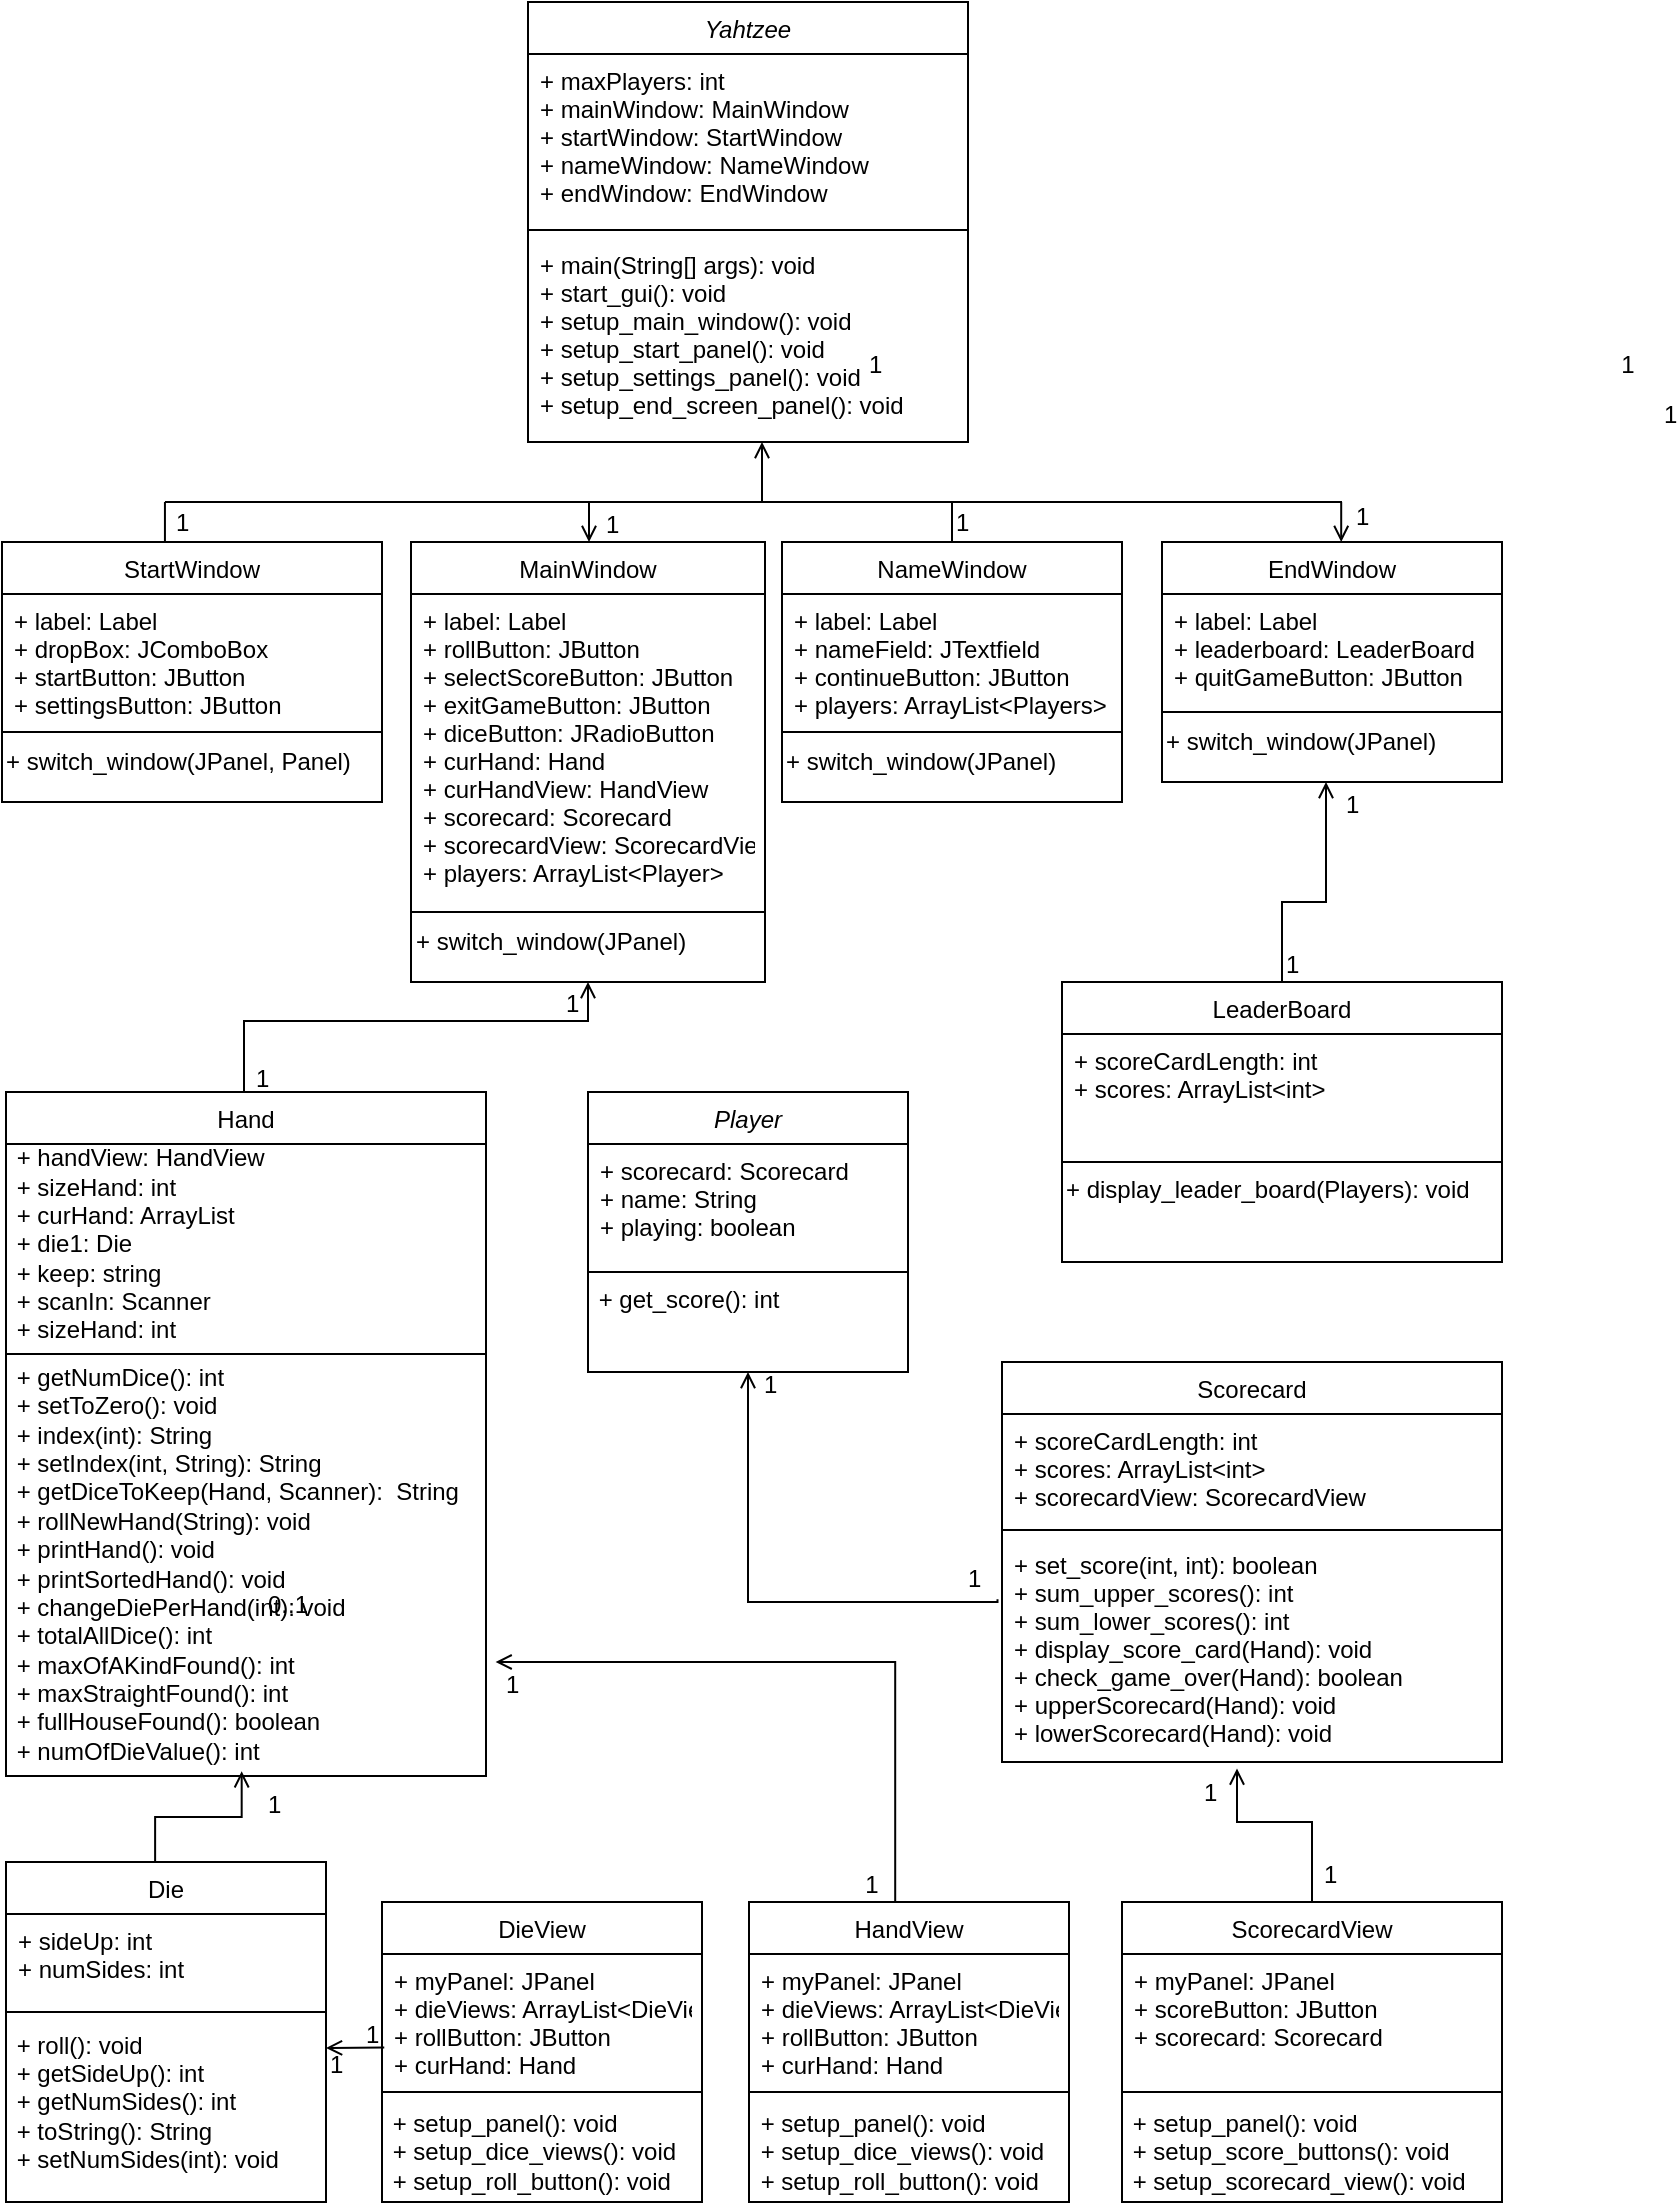 <mxfile version="16.5.5" type="device"><diagram id="C5RBs43oDa-KdzZeNtuy" name="Page-1"><mxGraphModel dx="588" dy="455" grid="1" gridSize="10" guides="1" tooltips="1" connect="1" arrows="1" fold="1" page="1" pageScale="1" pageWidth="827" pageHeight="1169" math="0" shadow="0"><root><mxCell id="WIyWlLk6GJQsqaUBKTNV-0"/><mxCell id="WIyWlLk6GJQsqaUBKTNV-1" parent="WIyWlLk6GJQsqaUBKTNV-0"/><mxCell id="zkfFHV4jXpPFQw0GAbJ--0" value="Yahtzee" style="swimlane;fontStyle=2;align=center;verticalAlign=top;childLayout=stackLayout;horizontal=1;startSize=26;horizontalStack=0;resizeParent=1;resizeLast=0;collapsible=1;marginBottom=0;rounded=0;shadow=0;strokeWidth=1;" parent="WIyWlLk6GJQsqaUBKTNV-1" vertex="1"><mxGeometry x="303" y="40" width="220" height="220" as="geometry"><mxRectangle x="230" y="140" width="160" height="26" as="alternateBounds"/></mxGeometry></mxCell><mxCell id="zkfFHV4jXpPFQw0GAbJ--1" value="+ maxPlayers: int&#10;+ mainWindow: MainWindow&#10;+ startWindow: StartWindow&#10;+ nameWindow: NameWindow&#10;+ endWindow: EndWindow&#10;&#10;" style="text;align=left;verticalAlign=top;spacingLeft=4;spacingRight=4;overflow=hidden;rotatable=0;points=[[0,0.5],[1,0.5]];portConstraint=eastwest;" parent="zkfFHV4jXpPFQw0GAbJ--0" vertex="1"><mxGeometry y="26" width="220" height="84" as="geometry"/></mxCell><mxCell id="zkfFHV4jXpPFQw0GAbJ--4" value="" style="line;html=1;strokeWidth=1;align=left;verticalAlign=middle;spacingTop=-1;spacingLeft=3;spacingRight=3;rotatable=0;labelPosition=right;points=[];portConstraint=eastwest;" parent="zkfFHV4jXpPFQw0GAbJ--0" vertex="1"><mxGeometry y="110" width="220" height="8" as="geometry"/></mxCell><mxCell id="zkfFHV4jXpPFQw0GAbJ--5" value="+ main(String[] args): void&#10;+ start_gui(): void&#10;+ setup_main_window(): void&#10;+ setup_start_panel(): void&#10;+ setup_settings_panel(): void&#10;+ setup_end_screen_panel(): void" style="text;align=left;verticalAlign=top;spacingLeft=4;spacingRight=4;overflow=hidden;rotatable=0;points=[[0,0.5],[1,0.5]];portConstraint=eastwest;" parent="zkfFHV4jXpPFQw0GAbJ--0" vertex="1"><mxGeometry y="118" width="220" height="92" as="geometry"/></mxCell><mxCell id="zkfFHV4jXpPFQw0GAbJ--6" value="Die" style="swimlane;fontStyle=0;align=center;verticalAlign=top;childLayout=stackLayout;horizontal=1;startSize=26;horizontalStack=0;resizeParent=1;resizeLast=0;collapsible=1;marginBottom=0;rounded=0;shadow=0;strokeWidth=1;" parent="WIyWlLk6GJQsqaUBKTNV-1" vertex="1"><mxGeometry x="42" y="970" width="160" height="170" as="geometry"><mxRectangle x="130" y="380" width="160" height="26" as="alternateBounds"/></mxGeometry></mxCell><mxCell id="zkfFHV4jXpPFQw0GAbJ--7" value="+ sideUp: int&#10;+ numSides: int" style="text;align=left;verticalAlign=top;spacingLeft=4;spacingRight=4;overflow=hidden;rotatable=0;points=[[0,0.5],[1,0.5]];portConstraint=eastwest;" parent="zkfFHV4jXpPFQw0GAbJ--6" vertex="1"><mxGeometry y="26" width="160" height="44" as="geometry"/></mxCell><mxCell id="zkfFHV4jXpPFQw0GAbJ--9" value="" style="line;html=1;strokeWidth=1;align=left;verticalAlign=middle;spacingTop=-1;spacingLeft=3;spacingRight=3;rotatable=0;labelPosition=right;points=[];portConstraint=eastwest;" parent="zkfFHV4jXpPFQw0GAbJ--6" vertex="1"><mxGeometry y="70" width="160" height="10" as="geometry"/></mxCell><mxCell id="uLNJL_1dTYfzta9qsCxa-7" value="&amp;nbsp;+ roll(): void&lt;br style=&quot;padding: 0px ; margin: 0px&quot;&gt;&amp;nbsp;+ getSideUp(): int&lt;br style=&quot;padding: 0px ; margin: 0px&quot;&gt;&amp;nbsp;+ getNumSides(): int&lt;br style=&quot;padding: 0px ; margin: 0px&quot;&gt;&amp;nbsp;+ toString(): String&lt;br&gt;&amp;nbsp;+ setNumSides(int): void" style="text;html=1;align=left;verticalAlign=middle;resizable=0;points=[];autosize=1;strokeColor=none;fillColor=none;" parent="zkfFHV4jXpPFQw0GAbJ--6" vertex="1"><mxGeometry y="80" width="160" height="80" as="geometry"/></mxCell><mxCell id="zkfFHV4jXpPFQw0GAbJ--13" value="Hand" style="swimlane;fontStyle=0;align=center;verticalAlign=top;childLayout=stackLayout;horizontal=1;startSize=26;horizontalStack=0;resizeParent=1;resizeLast=0;collapsible=1;marginBottom=0;rounded=0;shadow=0;strokeWidth=1;" parent="WIyWlLk6GJQsqaUBKTNV-1" vertex="1"><mxGeometry x="42" y="585" width="240" height="342" as="geometry"><mxRectangle x="340" y="380" width="170" height="26" as="alternateBounds"/></mxGeometry></mxCell><mxCell id="uLNJL_1dTYfzta9qsCxa-5" value="&amp;nbsp;+ handView: HandView&lt;br&gt;&amp;nbsp;+ sizeHand: int&lt;br&gt;&amp;nbsp;+ curHand: ArrayList&lt;br&gt;&amp;nbsp;+ die1: Die&lt;br&gt;&amp;nbsp;+ keep: string&lt;br&gt;&amp;nbsp;+ scanIn: Scanner&lt;br&gt;&amp;nbsp;+ sizeHand: int" style="text;html=1;align=left;verticalAlign=middle;resizable=0;points=[];autosize=1;strokeColor=none;fillColor=none;" parent="zkfFHV4jXpPFQw0GAbJ--13" vertex="1"><mxGeometry y="26" width="240" height="100" as="geometry"/></mxCell><mxCell id="zkfFHV4jXpPFQw0GAbJ--15" value="" style="line;html=1;strokeWidth=1;align=left;verticalAlign=middle;spacingTop=-1;spacingLeft=3;spacingRight=3;rotatable=0;labelPosition=right;points=[];portConstraint=eastwest;" parent="zkfFHV4jXpPFQw0GAbJ--13" vertex="1"><mxGeometry y="126" width="240" height="10" as="geometry"/></mxCell><mxCell id="uLNJL_1dTYfzta9qsCxa-6" value="&amp;nbsp;+ getNumDice(): int&amp;nbsp;&lt;br&gt;&amp;nbsp;+ setToZero(): void&lt;br&gt;&amp;nbsp;+ index(int): String&lt;br&gt;&amp;nbsp;+ setIndex(int, String): String&lt;br&gt;&amp;nbsp;+ getDiceToKeep(Hand, Scanner): &amp;nbsp;String&lt;br&gt;&amp;nbsp;+ rollNewHand(String): void&lt;br&gt;&amp;nbsp;+ printHand(): void&lt;br&gt;&amp;nbsp;+ printSortedHand(): void&lt;br&gt;&amp;nbsp;+ changeDiePerHand(int): void&lt;br&gt;&amp;nbsp;+ totalAllDice(): int&lt;br&gt;&amp;nbsp;+ maxOfAKindFound(): int&lt;br&gt;&amp;nbsp;+ maxStraightFound(): int&lt;br&gt;&amp;nbsp;+ fullHouseFound(): boolean&lt;br&gt;&amp;nbsp;+ numOfDieValue(): int" style="text;html=1;align=left;verticalAlign=middle;resizable=0;points=[];autosize=1;strokeColor=none;fillColor=none;" parent="zkfFHV4jXpPFQw0GAbJ--13" vertex="1"><mxGeometry y="136" width="240" height="200" as="geometry"/></mxCell><mxCell id="zkfFHV4jXpPFQw0GAbJ--17" value="Scorecard" style="swimlane;fontStyle=0;align=center;verticalAlign=top;childLayout=stackLayout;horizontal=1;startSize=26;horizontalStack=0;resizeParent=1;resizeLast=0;collapsible=1;marginBottom=0;rounded=0;shadow=0;strokeWidth=1;" parent="WIyWlLk6GJQsqaUBKTNV-1" vertex="1"><mxGeometry x="540" y="720" width="250" height="200" as="geometry"><mxRectangle x="550" y="140" width="160" height="26" as="alternateBounds"/></mxGeometry></mxCell><mxCell id="zkfFHV4jXpPFQw0GAbJ--18" value="+ scoreCardLength: int&#10;+ scores: ArrayList&lt;int&gt;&#10;+ scorecardView: ScorecardView&#10;" style="text;align=left;verticalAlign=top;spacingLeft=4;spacingRight=4;overflow=hidden;rotatable=0;points=[[0,0.5],[1,0.5]];portConstraint=eastwest;" parent="zkfFHV4jXpPFQw0GAbJ--17" vertex="1"><mxGeometry y="26" width="250" height="54" as="geometry"/></mxCell><mxCell id="zkfFHV4jXpPFQw0GAbJ--23" value="" style="line;html=1;strokeWidth=1;align=left;verticalAlign=middle;spacingTop=-1;spacingLeft=3;spacingRight=3;rotatable=0;labelPosition=right;points=[];portConstraint=eastwest;" parent="zkfFHV4jXpPFQw0GAbJ--17" vertex="1"><mxGeometry y="80" width="250" height="8" as="geometry"/></mxCell><mxCell id="zkfFHV4jXpPFQw0GAbJ--24" value="+ set_score(int, int): boolean&#10;+ sum_upper_scores(): int&#10;+ sum_lower_scores(): int&#10;+ display_score_card(Hand): void&#10;+ check_game_over(Hand): boolean&#10;+ upperScorecard(Hand): void&#10;+ lowerScorecard(Hand): void" style="text;align=left;verticalAlign=top;spacingLeft=4;spacingRight=4;overflow=hidden;rotatable=0;points=[[0,0.5],[1,0.5]];portConstraint=eastwest;" parent="zkfFHV4jXpPFQw0GAbJ--17" vertex="1"><mxGeometry y="88" width="250" height="112" as="geometry"/></mxCell><mxCell id="uLNJL_1dTYfzta9qsCxa-1" value="" style="shape=image;html=1;verticalAlign=top;verticalLabelPosition=bottom;labelBackgroundColor=#ffffff;imageAspect=0;aspect=fixed;image=https://cdn1.iconfinder.com/data/icons/material-core/21/star-128.png" parent="WIyWlLk6GJQsqaUBKTNV-1" vertex="1"><mxGeometry x="120" y="952" width="18" height="18" as="geometry"/></mxCell><mxCell id="uLNJL_1dTYfzta9qsCxa-9" value="0..1" style="resizable=0;align=left;verticalAlign=bottom;labelBackgroundColor=none;fontSize=12;" parent="WIyWlLk6GJQsqaUBKTNV-1" connectable="0" vertex="1"><mxGeometry x="171" y="850" as="geometry"/></mxCell><mxCell id="23UrqLzO-mXRZA0T-yli-1" value="Player" style="swimlane;fontStyle=2;align=center;verticalAlign=top;childLayout=stackLayout;horizontal=1;startSize=26;horizontalStack=0;resizeParent=1;resizeLast=0;collapsible=1;marginBottom=0;rounded=0;shadow=0;strokeWidth=1;" parent="WIyWlLk6GJQsqaUBKTNV-1" vertex="1"><mxGeometry x="333" y="585" width="160" height="140" as="geometry"><mxRectangle x="230" y="140" width="160" height="26" as="alternateBounds"/></mxGeometry></mxCell><mxCell id="23UrqLzO-mXRZA0T-yli-2" value="+ scorecard: Scorecard&#10;+ name: String&#10;+ playing: boolean&#10;" style="text;align=left;verticalAlign=top;spacingLeft=4;spacingRight=4;overflow=hidden;rotatable=0;points=[[0,0.5],[1,0.5]];portConstraint=eastwest;" parent="23UrqLzO-mXRZA0T-yli-1" vertex="1"><mxGeometry y="26" width="160" height="60" as="geometry"/></mxCell><mxCell id="23UrqLzO-mXRZA0T-yli-3" value="" style="line;html=1;strokeWidth=1;align=left;verticalAlign=middle;spacingTop=-1;spacingLeft=3;spacingRight=3;rotatable=0;labelPosition=right;points=[];portConstraint=eastwest;" parent="23UrqLzO-mXRZA0T-yli-1" vertex="1"><mxGeometry y="86" width="160" height="8" as="geometry"/></mxCell><mxCell id="23UrqLzO-mXRZA0T-yli-5" value="&amp;nbsp;+ get_score(): int" style="text;html=1;align=left;verticalAlign=middle;resizable=0;points=[];autosize=1;strokeColor=none;fillColor=none;" parent="23UrqLzO-mXRZA0T-yli-1" vertex="1"><mxGeometry y="94" width="160" height="20" as="geometry"/></mxCell><mxCell id="23UrqLzO-mXRZA0T-yli-6" value="1" style="resizable=0;align=left;verticalAlign=bottom;labelBackgroundColor=none;fontSize=12;direction=south;" parent="WIyWlLk6GJQsqaUBKTNV-1" connectable="0" vertex="1"><mxGeometry x="171" y="950.0" as="geometry"/></mxCell><mxCell id="23UrqLzO-mXRZA0T-yli-12" value="" style="resizable=0;align=right;verticalAlign=bottom;labelBackgroundColor=none;fontSize=12;" parent="WIyWlLk6GJQsqaUBKTNV-1" connectable="0" vertex="1"><mxGeometry x="630.0" y="509.997" as="geometry"><mxPoint x="-203" y="-93" as="offset"/></mxGeometry></mxCell><mxCell id="23UrqLzO-mXRZA0T-yli-13" value="" style="endArrow=open;shadow=0;strokeWidth=1;rounded=0;endFill=1;edgeStyle=elbowEdgeStyle;elbow=vertical;exitX=0.466;exitY=0.002;exitDx=0;exitDy=0;exitPerimeter=0;entryX=0.491;entryY=1.018;entryDx=0;entryDy=0;entryPerimeter=0;" parent="WIyWlLk6GJQsqaUBKTNV-1" source="zkfFHV4jXpPFQw0GAbJ--6" target="uLNJL_1dTYfzta9qsCxa-6" edge="1"><mxGeometry x="0.5" y="41" relative="1" as="geometry"><mxPoint x="140" y="880" as="sourcePoint"/><mxPoint x="145" y="770" as="targetPoint"/><mxPoint x="-40" y="32" as="offset"/><Array as="points"/></mxGeometry></mxCell><mxCell id="23UrqLzO-mXRZA0T-yli-17" value="HandView" style="swimlane;fontStyle=0;align=center;verticalAlign=top;childLayout=stackLayout;horizontal=1;startSize=26;horizontalStack=0;resizeParent=1;resizeLast=0;collapsible=1;marginBottom=0;rounded=0;shadow=0;strokeWidth=1;" parent="WIyWlLk6GJQsqaUBKTNV-1" vertex="1"><mxGeometry x="413.5" y="990" width="160" height="150" as="geometry"><mxRectangle x="130" y="380" width="160" height="26" as="alternateBounds"/></mxGeometry></mxCell><mxCell id="23UrqLzO-mXRZA0T-yli-18" value="+ myPanel: JPanel&#10;+ dieViews: ArrayList&lt;DieView&gt;&#10;+ rollButton: JButton&#10;+ curHand: Hand" style="text;align=left;verticalAlign=top;spacingLeft=4;spacingRight=4;overflow=hidden;rotatable=0;points=[[0,0.5],[1,0.5]];portConstraint=eastwest;" parent="23UrqLzO-mXRZA0T-yli-17" vertex="1"><mxGeometry y="26" width="160" height="64" as="geometry"/></mxCell><mxCell id="23UrqLzO-mXRZA0T-yli-19" value="" style="line;html=1;strokeWidth=1;align=left;verticalAlign=middle;spacingTop=-1;spacingLeft=3;spacingRight=3;rotatable=0;labelPosition=right;points=[];portConstraint=eastwest;" parent="23UrqLzO-mXRZA0T-yli-17" vertex="1"><mxGeometry y="90" width="160" height="10" as="geometry"/></mxCell><mxCell id="23UrqLzO-mXRZA0T-yli-20" value="&amp;nbsp;+ setup_panel(): void&lt;br style=&quot;padding: 0px ; margin: 0px&quot;&gt;&amp;nbsp;+ setup_dice_views(): void&lt;br style=&quot;padding: 0px ; margin: 0px&quot;&gt;&amp;nbsp;+ setup_roll_button(): void" style="text;html=1;align=left;verticalAlign=middle;resizable=0;points=[];autosize=1;strokeColor=none;fillColor=none;" parent="23UrqLzO-mXRZA0T-yli-17" vertex="1"><mxGeometry y="100" width="160" height="50" as="geometry"/></mxCell><mxCell id="23UrqLzO-mXRZA0T-yli-22" value="ScorecardView" style="swimlane;fontStyle=0;align=center;verticalAlign=top;childLayout=stackLayout;horizontal=1;startSize=26;horizontalStack=0;resizeParent=1;resizeLast=0;collapsible=1;marginBottom=0;rounded=0;shadow=0;strokeWidth=1;" parent="WIyWlLk6GJQsqaUBKTNV-1" vertex="1"><mxGeometry x="600" y="990" width="190" height="150" as="geometry"><mxRectangle x="130" y="380" width="160" height="26" as="alternateBounds"/></mxGeometry></mxCell><mxCell id="23UrqLzO-mXRZA0T-yli-23" value="+ myPanel: JPanel&#10;+ scoreButton: JButton&#10;+ scorecard: Scorecard" style="text;align=left;verticalAlign=top;spacingLeft=4;spacingRight=4;overflow=hidden;rotatable=0;points=[[0,0.5],[1,0.5]];portConstraint=eastwest;" parent="23UrqLzO-mXRZA0T-yli-22" vertex="1"><mxGeometry y="26" width="190" height="64" as="geometry"/></mxCell><mxCell id="23UrqLzO-mXRZA0T-yli-24" value="" style="line;html=1;strokeWidth=1;align=left;verticalAlign=middle;spacingTop=-1;spacingLeft=3;spacingRight=3;rotatable=0;labelPosition=right;points=[];portConstraint=eastwest;" parent="23UrqLzO-mXRZA0T-yli-22" vertex="1"><mxGeometry y="90" width="190" height="10" as="geometry"/></mxCell><mxCell id="23UrqLzO-mXRZA0T-yli-25" value="&amp;nbsp;+ setup_panel(): void&lt;br style=&quot;padding: 0px ; margin: 0px&quot;&gt;&amp;nbsp;+ setup_score_buttons(): void&lt;br style=&quot;padding: 0px ; margin: 0px&quot;&gt;&amp;nbsp;+ setup_scorecard_view(): void" style="text;html=1;align=left;verticalAlign=middle;resizable=0;points=[];autosize=1;strokeColor=none;fillColor=none;" parent="23UrqLzO-mXRZA0T-yli-22" vertex="1"><mxGeometry y="100" width="190" height="50" as="geometry"/></mxCell><mxCell id="23UrqLzO-mXRZA0T-yli-26" value="" style="endArrow=open;shadow=0;strokeWidth=1;rounded=0;endFill=1;edgeStyle=elbowEdgeStyle;elbow=vertical;entryX=0.47;entryY=1.029;entryDx=0;entryDy=0;entryPerimeter=0;exitX=0.5;exitY=0;exitDx=0;exitDy=0;" parent="WIyWlLk6GJQsqaUBKTNV-1" source="23UrqLzO-mXRZA0T-yli-22" target="zkfFHV4jXpPFQw0GAbJ--24" edge="1"><mxGeometry x="0.5" y="41" relative="1" as="geometry"><mxPoint x="440" y="740.51" as="sourcePoint"/><mxPoint x="602.74" y="700" as="targetPoint"/><mxPoint x="-40" y="32" as="offset"/><Array as="points"><mxPoint x="660" y="950"/></Array></mxGeometry></mxCell><mxCell id="23UrqLzO-mXRZA0T-yli-30" value="" style="endArrow=open;shadow=0;strokeWidth=1;rounded=0;endFill=1;edgeStyle=elbowEdgeStyle;elbow=vertical;exitX=0.007;exitY=0.731;exitDx=0;exitDy=0;exitPerimeter=0;" parent="WIyWlLk6GJQsqaUBKTNV-1" source="23UrqLzO-mXRZA0T-yli-43" target="uLNJL_1dTYfzta9qsCxa-7" edge="1"><mxGeometry x="0.5" y="41" relative="1" as="geometry"><mxPoint x="380" y="910" as="sourcePoint"/><mxPoint x="204" y="1061" as="targetPoint"/><mxPoint x="-40" y="32" as="offset"/><Array as="points"/></mxGeometry></mxCell><mxCell id="23UrqLzO-mXRZA0T-yli-31" value="1" style="resizable=0;align=left;verticalAlign=bottom;labelBackgroundColor=none;fontSize=12;" parent="23UrqLzO-mXRZA0T-yli-30" connectable="0" vertex="1"><mxGeometry x="-1" relative="1" as="geometry"><mxPoint x="138" y="-60" as="offset"/></mxGeometry></mxCell><mxCell id="23UrqLzO-mXRZA0T-yli-33" value="1" style="resizable=0;align=left;verticalAlign=bottom;labelBackgroundColor=none;fontSize=12;" parent="WIyWlLk6GJQsqaUBKTNV-1" connectable="0" vertex="1"><mxGeometry x="220" y="1065" as="geometry"/></mxCell><mxCell id="23UrqLzO-mXRZA0T-yli-34" value="1" style="resizable=0;align=left;verticalAlign=bottom;labelBackgroundColor=none;fontSize=12;" parent="WIyWlLk6GJQsqaUBKTNV-1" connectable="0" vertex="1"><mxGeometry x="202" y="1080" as="geometry"/></mxCell><mxCell id="23UrqLzO-mXRZA0T-yli-37" value="" style="endArrow=open;shadow=0;strokeWidth=1;rounded=0;endFill=1;edgeStyle=elbowEdgeStyle;elbow=vertical;entryX=0.5;entryY=1;entryDx=0;entryDy=0;exitX=-0.009;exitY=0.273;exitDx=0;exitDy=0;exitPerimeter=0;" parent="WIyWlLk6GJQsqaUBKTNV-1" source="zkfFHV4jXpPFQw0GAbJ--24" target="23UrqLzO-mXRZA0T-yli-1" edge="1"><mxGeometry x="0.5" y="41" relative="1" as="geometry"><mxPoint x="613.18" y="488.0" as="sourcePoint"/><mxPoint x="480.0" y="437" as="targetPoint"/><mxPoint x="-40" y="32" as="offset"/><Array as="points"><mxPoint x="550" y="840"/><mxPoint x="470" y="840"/><mxPoint x="575.68" y="438"/></Array></mxGeometry></mxCell><mxCell id="23UrqLzO-mXRZA0T-yli-39" value="1" style="resizable=0;align=left;verticalAlign=bottom;labelBackgroundColor=none;fontSize=12;" parent="WIyWlLk6GJQsqaUBKTNV-1" connectable="0" vertex="1"><mxGeometry x="580" y="800.0" as="geometry"><mxPoint x="-59" y="37" as="offset"/></mxGeometry></mxCell><mxCell id="23UrqLzO-mXRZA0T-yli-40" value="" style="endArrow=open;shadow=0;strokeWidth=1;rounded=0;endFill=1;edgeStyle=elbowEdgeStyle;elbow=vertical;entryX=1.02;entryY=0.741;entryDx=0;entryDy=0;entryPerimeter=0;" parent="WIyWlLk6GJQsqaUBKTNV-1" target="uLNJL_1dTYfzta9qsCxa-6" edge="1"><mxGeometry x="0.5" y="41" relative="1" as="geometry"><mxPoint x="486.6" y="990" as="sourcePoint"/><mxPoint x="360.0" y="910.322" as="targetPoint"/><mxPoint x="-40" y="32" as="offset"/><Array as="points"><mxPoint x="420" y="870"/></Array></mxGeometry></mxCell><mxCell id="23UrqLzO-mXRZA0T-yli-41" value="1" style="resizable=0;align=left;verticalAlign=bottom;labelBackgroundColor=none;fontSize=12;" parent="23UrqLzO-mXRZA0T-yli-40" connectable="0" vertex="1"><mxGeometry x="-1" relative="1" as="geometry"><mxPoint x="-17" as="offset"/></mxGeometry></mxCell><mxCell id="23UrqLzO-mXRZA0T-yli-42" value="DieView" style="swimlane;fontStyle=0;align=center;verticalAlign=top;childLayout=stackLayout;horizontal=1;startSize=26;horizontalStack=0;resizeParent=1;resizeLast=0;collapsible=1;marginBottom=0;rounded=0;shadow=0;strokeWidth=1;" parent="WIyWlLk6GJQsqaUBKTNV-1" vertex="1"><mxGeometry x="230" y="990" width="160" height="150" as="geometry"><mxRectangle x="130" y="380" width="160" height="26" as="alternateBounds"/></mxGeometry></mxCell><mxCell id="23UrqLzO-mXRZA0T-yli-43" value="+ myPanel: JPanel&#10;+ dieViews: ArrayList&lt;DieView&gt;&#10;+ rollButton: JButton&#10;+ curHand: Hand" style="text;align=left;verticalAlign=top;spacingLeft=4;spacingRight=4;overflow=hidden;rotatable=0;points=[[0,0.5],[1,0.5]];portConstraint=eastwest;" parent="23UrqLzO-mXRZA0T-yli-42" vertex="1"><mxGeometry y="26" width="160" height="64" as="geometry"/></mxCell><mxCell id="23UrqLzO-mXRZA0T-yli-44" value="" style="line;html=1;strokeWidth=1;align=left;verticalAlign=middle;spacingTop=-1;spacingLeft=3;spacingRight=3;rotatable=0;labelPosition=right;points=[];portConstraint=eastwest;" parent="23UrqLzO-mXRZA0T-yli-42" vertex="1"><mxGeometry y="90" width="160" height="10" as="geometry"/></mxCell><mxCell id="23UrqLzO-mXRZA0T-yli-45" value="&amp;nbsp;+ setup_panel(): void&lt;br style=&quot;padding: 0px ; margin: 0px&quot;&gt;&amp;nbsp;+ setup_dice_views(): void&lt;br style=&quot;padding: 0px ; margin: 0px&quot;&gt;&amp;nbsp;+ setup_roll_button(): void" style="text;html=1;align=left;verticalAlign=middle;resizable=0;points=[];autosize=1;strokeColor=none;fillColor=none;" parent="23UrqLzO-mXRZA0T-yli-42" vertex="1"><mxGeometry y="100" width="160" height="50" as="geometry"/></mxCell><mxCell id="23UrqLzO-mXRZA0T-yli-46" value="1" style="resizable=0;align=left;verticalAlign=bottom;labelBackgroundColor=none;fontSize=12;" parent="WIyWlLk6GJQsqaUBKTNV-1" connectable="0" vertex="1"><mxGeometry x="290.0" y="890" as="geometry"/></mxCell><mxCell id="23UrqLzO-mXRZA0T-yli-47" value="1" style="resizable=0;align=left;verticalAlign=bottom;labelBackgroundColor=none;fontSize=12;" parent="WIyWlLk6GJQsqaUBKTNV-1" connectable="0" vertex="1"><mxGeometry x="460.0" y="1020" as="geometry"><mxPoint x="179" y="-76" as="offset"/></mxGeometry></mxCell><mxCell id="23UrqLzO-mXRZA0T-yli-48" value="1" style="resizable=0;align=left;verticalAlign=bottom;labelBackgroundColor=none;fontSize=12;" parent="WIyWlLk6GJQsqaUBKTNV-1" connectable="0" vertex="1"><mxGeometry x="493.0" y="1020" as="geometry"><mxPoint x="206" y="-35" as="offset"/></mxGeometry></mxCell><mxCell id="23UrqLzO-mXRZA0T-yli-49" value="1" style="resizable=0;align=left;verticalAlign=bottom;labelBackgroundColor=none;fontSize=12;" parent="WIyWlLk6GJQsqaUBKTNV-1" connectable="0" vertex="1"><mxGeometry x="470.0" y="970" as="geometry"><mxPoint x="-51" y="-230" as="offset"/></mxGeometry></mxCell><mxCell id="23UrqLzO-mXRZA0T-yli-50" value="MainWindow" style="swimlane;fontStyle=0;align=center;verticalAlign=top;childLayout=stackLayout;horizontal=1;startSize=26;horizontalStack=0;resizeParent=1;resizeLast=0;collapsible=1;marginBottom=0;rounded=0;shadow=0;strokeWidth=1;" parent="WIyWlLk6GJQsqaUBKTNV-1" vertex="1"><mxGeometry x="244.5" y="310" width="177" height="220" as="geometry"><mxRectangle x="130" y="380" width="160" height="26" as="alternateBounds"/></mxGeometry></mxCell><mxCell id="4CGzabh3T3vKOTwo0T9h-3" value="" style="endArrow=open;shadow=0;strokeWidth=1;rounded=0;endFill=1;edgeStyle=elbowEdgeStyle;elbow=vertical;" edge="1" parent="23UrqLzO-mXRZA0T-yli-50"><mxGeometry x="0.5" y="41" relative="1" as="geometry"><mxPoint x="89" y="-20" as="sourcePoint"/><mxPoint x="89" as="targetPoint"/><mxPoint x="-40" y="32" as="offset"/><Array as="points"><mxPoint x="90" y="-10"/></Array></mxGeometry></mxCell><mxCell id="4CGzabh3T3vKOTwo0T9h-4" value="1" style="resizable=0;align=left;verticalAlign=bottom;labelBackgroundColor=none;fontSize=12;" connectable="0" vertex="1" parent="4CGzabh3T3vKOTwo0T9h-3"><mxGeometry x="-1" relative="1" as="geometry"><mxPoint x="138" y="-60" as="offset"/></mxGeometry></mxCell><mxCell id="23UrqLzO-mXRZA0T-yli-51" value="+ label: Label&#10;+ rollButton: JButton&#10;+ selectScoreButton: JButton&#10;+ exitGameButton: JButton&#10;+ diceButton: JRadioButton&#10;+ curHand: Hand&#10;+ curHandView: HandView&#10;+ scorecard: Scorecard&#10;+ scorecardView: ScorecardView&#10;+ players: ArrayList&lt;Player&gt;&#10;" style="text;align=left;verticalAlign=top;spacingLeft=4;spacingRight=4;overflow=hidden;rotatable=0;points=[[0,0.5],[1,0.5]];portConstraint=eastwest;" parent="23UrqLzO-mXRZA0T-yli-50" vertex="1"><mxGeometry y="26" width="177" height="154" as="geometry"/></mxCell><mxCell id="23UrqLzO-mXRZA0T-yli-52" value="" style="line;html=1;strokeWidth=1;align=left;verticalAlign=middle;spacingTop=-1;spacingLeft=3;spacingRight=3;rotatable=0;labelPosition=right;points=[];portConstraint=eastwest;" parent="23UrqLzO-mXRZA0T-yli-50" vertex="1"><mxGeometry y="180" width="177" height="10" as="geometry"/></mxCell><mxCell id="23UrqLzO-mXRZA0T-yli-53" value="+ switch_window(JPanel)" style="text;html=1;align=left;verticalAlign=middle;resizable=0;points=[];autosize=1;strokeColor=none;fillColor=none;" parent="23UrqLzO-mXRZA0T-yli-50" vertex="1"><mxGeometry y="190" width="177" height="20" as="geometry"/></mxCell><mxCell id="23UrqLzO-mXRZA0T-yli-54" value="StartWindow" style="swimlane;fontStyle=0;align=center;verticalAlign=top;childLayout=stackLayout;horizontal=1;startSize=26;horizontalStack=0;resizeParent=1;resizeLast=0;collapsible=1;marginBottom=0;rounded=0;shadow=0;strokeWidth=1;" parent="WIyWlLk6GJQsqaUBKTNV-1" vertex="1"><mxGeometry x="40" y="310" width="190" height="130" as="geometry"><mxRectangle x="130" y="380" width="160" height="26" as="alternateBounds"/></mxGeometry></mxCell><mxCell id="23UrqLzO-mXRZA0T-yli-55" value="+ label: Label&#10;+ dropBox: JComboBox&#10;+ startButton: JButton&#10;+ settingsButton: JButton" style="text;align=left;verticalAlign=top;spacingLeft=4;spacingRight=4;overflow=hidden;rotatable=0;points=[[0,0.5],[1,0.5]];portConstraint=eastwest;" parent="23UrqLzO-mXRZA0T-yli-54" vertex="1"><mxGeometry y="26" width="190" height="64" as="geometry"/></mxCell><mxCell id="23UrqLzO-mXRZA0T-yli-56" value="" style="line;html=1;strokeWidth=1;align=left;verticalAlign=middle;spacingTop=-1;spacingLeft=3;spacingRight=3;rotatable=0;labelPosition=right;points=[];portConstraint=eastwest;" parent="23UrqLzO-mXRZA0T-yli-54" vertex="1"><mxGeometry y="90" width="190" height="10" as="geometry"/></mxCell><mxCell id="23UrqLzO-mXRZA0T-yli-57" value="+ switch_window(JPanel, Panel)" style="text;html=1;align=left;verticalAlign=middle;resizable=0;points=[];autosize=1;strokeColor=none;fillColor=none;" parent="23UrqLzO-mXRZA0T-yli-54" vertex="1"><mxGeometry y="100" width="190" height="20" as="geometry"/></mxCell><mxCell id="23UrqLzO-mXRZA0T-yli-58" value="NameWindow" style="swimlane;fontStyle=0;align=center;verticalAlign=top;childLayout=stackLayout;horizontal=1;startSize=26;horizontalStack=0;resizeParent=1;resizeLast=0;collapsible=1;marginBottom=0;rounded=0;shadow=0;strokeWidth=1;" parent="WIyWlLk6GJQsqaUBKTNV-1" vertex="1"><mxGeometry x="430" y="310" width="170" height="130" as="geometry"><mxRectangle x="130" y="380" width="160" height="26" as="alternateBounds"/></mxGeometry></mxCell><mxCell id="23UrqLzO-mXRZA0T-yli-59" value="+ label: Label&#10;+ nameField: JTextfield&#10;+ continueButton: JButton&#10;+ players: ArrayList&lt;Players&gt;" style="text;align=left;verticalAlign=top;spacingLeft=4;spacingRight=4;overflow=hidden;rotatable=0;points=[[0,0.5],[1,0.5]];portConstraint=eastwest;" parent="23UrqLzO-mXRZA0T-yli-58" vertex="1"><mxGeometry y="26" width="170" height="64" as="geometry"/></mxCell><mxCell id="23UrqLzO-mXRZA0T-yli-60" value="" style="line;html=1;strokeWidth=1;align=left;verticalAlign=middle;spacingTop=-1;spacingLeft=3;spacingRight=3;rotatable=0;labelPosition=right;points=[];portConstraint=eastwest;" parent="23UrqLzO-mXRZA0T-yli-58" vertex="1"><mxGeometry y="90" width="170" height="10" as="geometry"/></mxCell><mxCell id="23UrqLzO-mXRZA0T-yli-61" value="+ switch_window(JPanel)" style="text;html=1;align=left;verticalAlign=middle;resizable=0;points=[];autosize=1;strokeColor=none;fillColor=none;" parent="23UrqLzO-mXRZA0T-yli-58" vertex="1"><mxGeometry y="100" width="170" height="20" as="geometry"/></mxCell><mxCell id="23UrqLzO-mXRZA0T-yli-62" value="EndWindow" style="swimlane;fontStyle=0;align=center;verticalAlign=top;childLayout=stackLayout;horizontal=1;startSize=26;horizontalStack=0;resizeParent=1;resizeLast=0;collapsible=1;marginBottom=0;rounded=0;shadow=0;strokeWidth=1;" parent="WIyWlLk6GJQsqaUBKTNV-1" vertex="1"><mxGeometry x="620" y="310" width="170" height="120" as="geometry"><mxRectangle x="130" y="380" width="160" height="26" as="alternateBounds"/></mxGeometry></mxCell><mxCell id="23UrqLzO-mXRZA0T-yli-63" value="+ label: Label&#10;+ leaderboard: LeaderBoard&#10;+ quitGameButton: JButton&#10;" style="text;align=left;verticalAlign=top;spacingLeft=4;spacingRight=4;overflow=hidden;rotatable=0;points=[[0,0.5],[1,0.5]];portConstraint=eastwest;" parent="23UrqLzO-mXRZA0T-yli-62" vertex="1"><mxGeometry y="26" width="170" height="54" as="geometry"/></mxCell><mxCell id="23UrqLzO-mXRZA0T-yli-64" value="" style="line;html=1;strokeWidth=1;align=left;verticalAlign=middle;spacingTop=-1;spacingLeft=3;spacingRight=3;rotatable=0;labelPosition=right;points=[];portConstraint=eastwest;" parent="23UrqLzO-mXRZA0T-yli-62" vertex="1"><mxGeometry y="80" width="170" height="10" as="geometry"/></mxCell><mxCell id="23UrqLzO-mXRZA0T-yli-65" value="+ switch_window(JPanel)" style="text;html=1;align=left;verticalAlign=middle;resizable=0;points=[];autosize=1;strokeColor=none;fillColor=none;" parent="23UrqLzO-mXRZA0T-yli-62" vertex="1"><mxGeometry y="90" width="170" height="20" as="geometry"/></mxCell><mxCell id="23UrqLzO-mXRZA0T-yli-69" value="" style="shape=image;html=1;verticalAlign=top;verticalLabelPosition=bottom;labelBackgroundColor=#ffffff;imageAspect=0;aspect=fixed;image=https://cdn1.iconfinder.com/data/icons/material-core/21/star-128.png" parent="WIyWlLk6GJQsqaUBKTNV-1" vertex="1"><mxGeometry x="412" y="567" width="18" height="18" as="geometry"/></mxCell><mxCell id="23UrqLzO-mXRZA0T-yli-70" value="" style="endArrow=open;shadow=0;strokeWidth=1;rounded=0;endFill=1;edgeStyle=elbowEdgeStyle;elbow=vertical;exitX=0.5;exitY=0;exitDx=0;exitDy=0;entryX=0.5;entryY=1;entryDx=0;entryDy=0;" parent="WIyWlLk6GJQsqaUBKTNV-1" target="23UrqLzO-mXRZA0T-yli-50" edge="1"><mxGeometry x="0.5" y="41" relative="1" as="geometry"><mxPoint x="161" y="584.5" as="sourcePoint"/><mxPoint x="290" y="529.5" as="targetPoint"/><mxPoint x="-40" y="32" as="offset"/><Array as="points"><mxPoint x="309" y="549.5"/><mxPoint x="129" y="549.5"/><mxPoint x="122.12" y="567"/><mxPoint x="227.8" y="165"/></Array></mxGeometry></mxCell><mxCell id="23UrqLzO-mXRZA0T-yli-71" value="1" style="resizable=0;align=left;verticalAlign=bottom;labelBackgroundColor=none;fontSize=12;" parent="23UrqLzO-mXRZA0T-yli-70" connectable="0" vertex="1"><mxGeometry x="-1" relative="1" as="geometry"><mxPoint x="159" y="-35" as="offset"/></mxGeometry></mxCell><mxCell id="23UrqLzO-mXRZA0T-yli-73" value="1" style="resizable=0;align=left;verticalAlign=bottom;labelBackgroundColor=none;fontSize=12;" parent="WIyWlLk6GJQsqaUBKTNV-1" connectable="0" vertex="1"><mxGeometry x="158.0" y="510" as="geometry"><mxPoint x="7" y="77" as="offset"/></mxGeometry></mxCell><mxCell id="23UrqLzO-mXRZA0T-yli-74" value="" style="endArrow=none;html=1;rounded=0;exitX=0.5;exitY=0;exitDx=0;exitDy=0;" parent="WIyWlLk6GJQsqaUBKTNV-1" source="23UrqLzO-mXRZA0T-yli-58" edge="1"><mxGeometry width="50" height="50" relative="1" as="geometry"><mxPoint x="510" y="330" as="sourcePoint"/><mxPoint x="515" y="290" as="targetPoint"/></mxGeometry></mxCell><mxCell id="23UrqLzO-mXRZA0T-yli-76" value="" style="endArrow=none;html=1;rounded=0;exitX=0.5;exitY=0;exitDx=0;exitDy=0;" parent="WIyWlLk6GJQsqaUBKTNV-1" edge="1"><mxGeometry width="50" height="50" relative="1" as="geometry"><mxPoint x="121.47" y="310" as="sourcePoint"/><mxPoint x="121.47" y="290" as="targetPoint"/></mxGeometry></mxCell><mxCell id="23UrqLzO-mXRZA0T-yli-77" value="" style="endArrow=none;html=1;rounded=0;exitX=0.5;exitY=0;exitDx=0;exitDy=0;" parent="WIyWlLk6GJQsqaUBKTNV-1" edge="1"><mxGeometry width="50" height="50" relative="1" as="geometry"><mxPoint x="121.47" y="290" as="sourcePoint"/><mxPoint x="420" y="290" as="targetPoint"/></mxGeometry></mxCell><mxCell id="23UrqLzO-mXRZA0T-yli-78" value="1" style="resizable=0;align=left;verticalAlign=bottom;labelBackgroundColor=none;fontSize=12;direction=south;" parent="WIyWlLk6GJQsqaUBKTNV-1" connectable="0" vertex="1"><mxGeometry x="340" y="310" as="geometry"/></mxCell><mxCell id="23UrqLzO-mXRZA0T-yli-79" value="1" style="resizable=0;align=left;verticalAlign=bottom;labelBackgroundColor=none;fontSize=12;" parent="WIyWlLk6GJQsqaUBKTNV-1" connectable="0" vertex="1"><mxGeometry x="430" y="300" as="geometry"><mxPoint x="-305" y="9" as="offset"/></mxGeometry></mxCell><mxCell id="23UrqLzO-mXRZA0T-yli-80" value="1" style="resizable=0;align=left;verticalAlign=bottom;labelBackgroundColor=none;fontSize=12;" parent="WIyWlLk6GJQsqaUBKTNV-1" connectable="0" vertex="1"><mxGeometry x="440" y="310" as="geometry"><mxPoint x="75" y="-1" as="offset"/></mxGeometry></mxCell><mxCell id="23UrqLzO-mXRZA0T-yli-81" value="1" style="resizable=0;align=left;verticalAlign=bottom;labelBackgroundColor=none;fontSize=12;" parent="WIyWlLk6GJQsqaUBKTNV-1" connectable="0" vertex="1"><mxGeometry x="460" y="320" as="geometry"><mxPoint x="255" y="-14" as="offset"/></mxGeometry></mxCell><mxCell id="23UrqLzO-mXRZA0T-yli-82" value="" style="endArrow=open;shadow=0;strokeWidth=1;rounded=0;endFill=1;edgeStyle=elbowEdgeStyle;elbow=vertical;exitX=0.5;exitY=0;exitDx=0;exitDy=0;" parent="WIyWlLk6GJQsqaUBKTNV-1" source="23UrqLzO-mXRZA0T-yli-83" edge="1"><mxGeometry x="0.5" y="41" relative="1" as="geometry"><mxPoint x="660" y="480" as="sourcePoint"/><mxPoint x="702" y="430" as="targetPoint"/><mxPoint x="-40" y="32" as="offset"/><Array as="points"><mxPoint x="680" y="490"/><mxPoint x="722.16" y="602.6"/><mxPoint x="827.84" y="200.6"/></Array></mxGeometry></mxCell><mxCell id="23UrqLzO-mXRZA0T-yli-83" value="LeaderBoard" style="swimlane;fontStyle=0;align=center;verticalAlign=top;childLayout=stackLayout;horizontal=1;startSize=26;horizontalStack=0;resizeParent=1;resizeLast=0;collapsible=1;marginBottom=0;rounded=0;shadow=0;strokeWidth=1;" parent="WIyWlLk6GJQsqaUBKTNV-1" vertex="1"><mxGeometry x="570" y="530" width="220" height="140" as="geometry"><mxRectangle x="230" y="140" width="160" height="26" as="alternateBounds"/></mxGeometry></mxCell><mxCell id="23UrqLzO-mXRZA0T-yli-84" value="+ scoreCardLength: int&#10;+ scores: ArrayList&lt;int&gt;" style="text;align=left;verticalAlign=top;spacingLeft=4;spacingRight=4;overflow=hidden;rotatable=0;points=[[0,0.5],[1,0.5]];portConstraint=eastwest;" parent="23UrqLzO-mXRZA0T-yli-83" vertex="1"><mxGeometry y="26" width="220" height="60" as="geometry"/></mxCell><mxCell id="23UrqLzO-mXRZA0T-yli-85" value="" style="line;html=1;strokeWidth=1;align=left;verticalAlign=middle;spacingTop=-1;spacingLeft=3;spacingRight=3;rotatable=0;labelPosition=right;points=[];portConstraint=eastwest;" parent="23UrqLzO-mXRZA0T-yli-83" vertex="1"><mxGeometry y="86" width="220" height="8" as="geometry"/></mxCell><mxCell id="23UrqLzO-mXRZA0T-yli-86" value="+ display_leader_board(Players): void" style="text;html=1;align=left;verticalAlign=middle;resizable=0;points=[];autosize=1;strokeColor=none;fillColor=none;" parent="23UrqLzO-mXRZA0T-yli-83" vertex="1"><mxGeometry y="94" width="220" height="20" as="geometry"/></mxCell><mxCell id="23UrqLzO-mXRZA0T-yli-90" value="1" style="resizable=0;align=left;verticalAlign=bottom;labelBackgroundColor=none;fontSize=12;" parent="WIyWlLk6GJQsqaUBKTNV-1" connectable="0" vertex="1"><mxGeometry x="710.0" y="450" as="geometry"/></mxCell><mxCell id="23UrqLzO-mXRZA0T-yli-91" value="1" style="resizable=0;align=left;verticalAlign=bottom;labelBackgroundColor=none;fontSize=12;" parent="WIyWlLk6GJQsqaUBKTNV-1" connectable="0" vertex="1"><mxGeometry x="680.0" y="530" as="geometry"/></mxCell><mxCell id="4CGzabh3T3vKOTwo0T9h-5" value="" style="endArrow=open;shadow=0;strokeWidth=1;rounded=0;endFill=1;edgeStyle=elbowEdgeStyle;elbow=vertical;" edge="1" parent="WIyWlLk6GJQsqaUBKTNV-1"><mxGeometry x="0.5" y="41" relative="1" as="geometry"><mxPoint x="709.6" y="290" as="sourcePoint"/><mxPoint x="709.6" y="310" as="targetPoint"/><mxPoint x="-40" y="32" as="offset"/><Array as="points"><mxPoint x="710.6" y="300"/></Array></mxGeometry></mxCell><mxCell id="4CGzabh3T3vKOTwo0T9h-6" value="1" style="resizable=0;align=left;verticalAlign=bottom;labelBackgroundColor=none;fontSize=12;" connectable="0" vertex="1" parent="4CGzabh3T3vKOTwo0T9h-5"><mxGeometry x="-1" relative="1" as="geometry"><mxPoint x="138" y="-60" as="offset"/></mxGeometry></mxCell><mxCell id="4CGzabh3T3vKOTwo0T9h-7" value="" style="endArrow=open;shadow=0;strokeWidth=1;rounded=0;endFill=1;edgeStyle=elbowEdgeStyle;elbow=vertical;" edge="1" parent="WIyWlLk6GJQsqaUBKTNV-1"><mxGeometry x="0.5" y="41" relative="1" as="geometry"><mxPoint x="710" y="290" as="sourcePoint"/><mxPoint x="420" y="260" as="targetPoint"/><mxPoint x="-40" y="32" as="offset"/><Array as="points"><mxPoint x="430" y="290"/><mxPoint x="462" y="239.5"/><mxPoint x="455.12" y="257"/><mxPoint x="560.8" y="-145"/></Array></mxGeometry></mxCell><mxCell id="4CGzabh3T3vKOTwo0T9h-8" value="1" style="resizable=0;align=left;verticalAlign=bottom;labelBackgroundColor=none;fontSize=12;" connectable="0" vertex="1" parent="4CGzabh3T3vKOTwo0T9h-7"><mxGeometry x="-1" relative="1" as="geometry"><mxPoint x="159" y="-35" as="offset"/></mxGeometry></mxCell></root></mxGraphModel></diagram></mxfile>